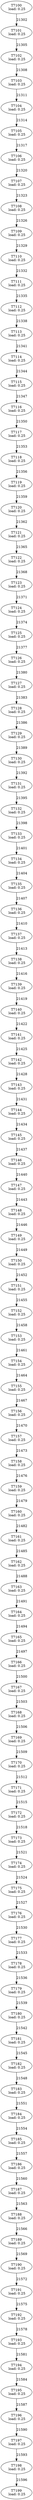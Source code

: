 digraph taskgraph {
	T7100 [label= "T7100\n load: 0.25"];
	T7101 [label= "T7101\n load: 0.25"];
	T7100 -> T7101[label=21302];
	T7102 [label= "T7102\n load: 0.25"];
	T7101 -> T7102[label=21305];
	T7103 [label= "T7103\n load: 0.25"];
	T7102 -> T7103[label=21308];
	T7104 [label= "T7104\n load: 0.25"];
	T7103 -> T7104[label=21311];
	T7105 [label= "T7105\n load: 0.25"];
	T7104 -> T7105[label=21314];
	T7106 [label= "T7106\n load: 0.25"];
	T7105 -> T7106[label=21317];
	T7107 [label= "T7107\n load: 0.25"];
	T7106 -> T7107[label=21320];
	T7108 [label= "T7108\n load: 0.25"];
	T7107 -> T7108[label=21323];
	T7109 [label= "T7109\n load: 0.25"];
	T7108 -> T7109[label=21326];
	T7110 [label= "T7110\n load: 0.25"];
	T7109 -> T7110[label=21329];
	T7111 [label= "T7111\n load: 0.25"];
	T7110 -> T7111[label=21332];
	T7112 [label= "T7112\n load: 0.25"];
	T7111 -> T7112[label=21335];
	T7113 [label= "T7113\n load: 0.25"];
	T7112 -> T7113[label=21338];
	T7114 [label= "T7114\n load: 0.25"];
	T7113 -> T7114[label=21341];
	T7115 [label= "T7115\n load: 0.25"];
	T7114 -> T7115[label=21344];
	T7116 [label= "T7116\n load: 0.25"];
	T7115 -> T7116[label=21347];
	T7117 [label= "T7117\n load: 0.25"];
	T7116 -> T7117[label=21350];
	T7118 [label= "T7118\n load: 0.25"];
	T7117 -> T7118[label=21353];
	T7119 [label= "T7119\n load: 0.25"];
	T7118 -> T7119[label=21356];
	T7120 [label= "T7120\n load: 0.25"];
	T7119 -> T7120[label=21359];
	T7121 [label= "T7121\n load: 0.25"];
	T7120 -> T7121[label=21362];
	T7122 [label= "T7122\n load: 0.25"];
	T7121 -> T7122[label=21365];
	T7123 [label= "T7123\n load: 0.25"];
	T7122 -> T7123[label=21368];
	T7124 [label= "T7124\n load: 0.25"];
	T7123 -> T7124[label=21371];
	T7125 [label= "T7125\n load: 0.25"];
	T7124 -> T7125[label=21374];
	T7126 [label= "T7126\n load: 0.25"];
	T7125 -> T7126[label=21377];
	T7127 [label= "T7127\n load: 0.25"];
	T7126 -> T7127[label=21380];
	T7128 [label= "T7128\n load: 0.25"];
	T7127 -> T7128[label=21383];
	T7129 [label= "T7129\n load: 0.25"];
	T7128 -> T7129[label=21386];
	T7130 [label= "T7130\n load: 0.25"];
	T7129 -> T7130[label=21389];
	T7131 [label= "T7131\n load: 0.25"];
	T7130 -> T7131[label=21392];
	T7132 [label= "T7132\n load: 0.25"];
	T7131 -> T7132[label=21395];
	T7133 [label= "T7133\n load: 0.25"];
	T7132 -> T7133[label=21398];
	T7134 [label= "T7134\n load: 0.25"];
	T7133 -> T7134[label=21401];
	T7135 [label= "T7135\n load: 0.25"];
	T7134 -> T7135[label=21404];
	T7136 [label= "T7136\n load: 0.25"];
	T7135 -> T7136[label=21407];
	T7137 [label= "T7137\n load: 0.25"];
	T7136 -> T7137[label=21410];
	T7138 [label= "T7138\n load: 0.25"];
	T7137 -> T7138[label=21413];
	T7139 [label= "T7139\n load: 0.25"];
	T7138 -> T7139[label=21416];
	T7140 [label= "T7140\n load: 0.25"];
	T7139 -> T7140[label=21419];
	T7141 [label= "T7141\n load: 0.25"];
	T7140 -> T7141[label=21422];
	T7142 [label= "T7142\n load: 0.25"];
	T7141 -> T7142[label=21425];
	T7143 [label= "T7143\n load: 0.25"];
	T7142 -> T7143[label=21428];
	T7144 [label= "T7144\n load: 0.25"];
	T7143 -> T7144[label=21431];
	T7145 [label= "T7145\n load: 0.25"];
	T7144 -> T7145[label=21434];
	T7146 [label= "T7146\n load: 0.25"];
	T7145 -> T7146[label=21437];
	T7147 [label= "T7147\n load: 0.25"];
	T7146 -> T7147[label=21440];
	T7148 [label= "T7148\n load: 0.25"];
	T7147 -> T7148[label=21443];
	T7149 [label= "T7149\n load: 0.25"];
	T7148 -> T7149[label=21446];
	T7150 [label= "T7150\n load: 0.25"];
	T7149 -> T7150[label=21449];
	T7151 [label= "T7151\n load: 0.25"];
	T7150 -> T7151[label=21452];
	T7152 [label= "T7152\n load: 0.25"];
	T7151 -> T7152[label=21455];
	T7153 [label= "T7153\n load: 0.25"];
	T7152 -> T7153[label=21458];
	T7154 [label= "T7154\n load: 0.25"];
	T7153 -> T7154[label=21461];
	T7155 [label= "T7155\n load: 0.25"];
	T7154 -> T7155[label=21464];
	T7156 [label= "T7156\n load: 0.25"];
	T7155 -> T7156[label=21467];
	T7157 [label= "T7157\n load: 0.25"];
	T7156 -> T7157[label=21470];
	T7158 [label= "T7158\n load: 0.25"];
	T7157 -> T7158[label=21473];
	T7159 [label= "T7159\n load: 0.25"];
	T7158 -> T7159[label=21476];
	T7160 [label= "T7160\n load: 0.25"];
	T7159 -> T7160[label=21479];
	T7161 [label= "T7161\n load: 0.25"];
	T7160 -> T7161[label=21482];
	T7162 [label= "T7162\n load: 0.25"];
	T7161 -> T7162[label=21485];
	T7163 [label= "T7163\n load: 0.25"];
	T7162 -> T7163[label=21488];
	T7164 [label= "T7164\n load: 0.25"];
	T7163 -> T7164[label=21491];
	T7165 [label= "T7165\n load: 0.25"];
	T7164 -> T7165[label=21494];
	T7166 [label= "T7166\n load: 0.25"];
	T7165 -> T7166[label=21497];
	T7167 [label= "T7167\n load: 0.25"];
	T7166 -> T7167[label=21500];
	T7168 [label= "T7168\n load: 0.25"];
	T7167 -> T7168[label=21503];
	T7169 [label= "T7169\n load: 0.25"];
	T7168 -> T7169[label=21506];
	T7170 [label= "T7170\n load: 0.25"];
	T7169 -> T7170[label=21509];
	T7171 [label= "T7171\n load: 0.25"];
	T7170 -> T7171[label=21512];
	T7172 [label= "T7172\n load: 0.25"];
	T7171 -> T7172[label=21515];
	T7173 [label= "T7173\n load: 0.25"];
	T7172 -> T7173[label=21518];
	T7174 [label= "T7174\n load: 0.25"];
	T7173 -> T7174[label=21521];
	T7175 [label= "T7175\n load: 0.25"];
	T7174 -> T7175[label=21524];
	T7176 [label= "T7176\n load: 0.25"];
	T7175 -> T7176[label=21527];
	T7177 [label= "T7177\n load: 0.25"];
	T7176 -> T7177[label=21530];
	T7178 [label= "T7178\n load: 0.25"];
	T7177 -> T7178[label=21533];
	T7179 [label= "T7179\n load: 0.25"];
	T7178 -> T7179[label=21536];
	T7180 [label= "T7180\n load: 0.25"];
	T7179 -> T7180[label=21539];
	T7181 [label= "T7181\n load: 0.25"];
	T7180 -> T7181[label=21542];
	T7182 [label= "T7182\n load: 0.25"];
	T7181 -> T7182[label=21545];
	T7183 [label= "T7183\n load: 0.25"];
	T7182 -> T7183[label=21548];
	T7184 [label= "T7184\n load: 0.25"];
	T7183 -> T7184[label=21551];
	T7185 [label= "T7185\n load: 0.25"];
	T7184 -> T7185[label=21554];
	T7186 [label= "T7186\n load: 0.25"];
	T7185 -> T7186[label=21557];
	T7187 [label= "T7187\n load: 0.25"];
	T7186 -> T7187[label=21560];
	T7188 [label= "T7188\n load: 0.25"];
	T7187 -> T7188[label=21563];
	T7189 [label= "T7189\n load: 0.25"];
	T7188 -> T7189[label=21566];
	T7190 [label= "T7190\n load: 0.25"];
	T7189 -> T7190[label=21569];
	T7191 [label= "T7191\n load: 0.25"];
	T7190 -> T7191[label=21572];
	T7192 [label= "T7192\n load: 0.25"];
	T7191 -> T7192[label=21575];
	T7193 [label= "T7193\n load: 0.25"];
	T7192 -> T7193[label=21578];
	T7194 [label= "T7194\n load: 0.25"];
	T7193 -> T7194[label=21581];
	T7195 [label= "T7195\n load: 0.25"];
	T7194 -> T7195[label=21584];
	T7196 [label= "T7196\n load: 0.25"];
	T7195 -> T7196[label=21587];
	T7197 [label= "T7197\n load: 0.25"];
	T7196 -> T7197[label=21590];
	T7198 [label= "T7198\n load: 0.25"];
	T7197 -> T7198[label=21593];
	T7199 [label= "T7199\n load: 0.25"];
	T7198 -> T7199[label=21596];
}